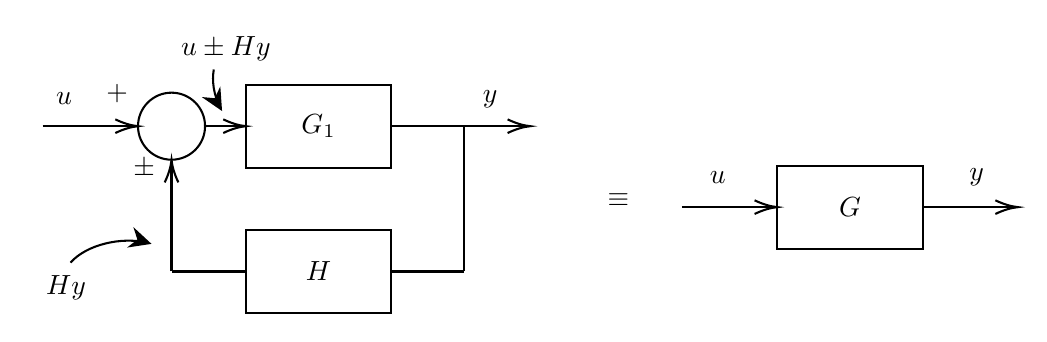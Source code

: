 

\tikzset{every picture/.style={line width=0.75pt}} %set default line width to 0.75pt        

\begin{tikzpicture}[x=0.75pt,y=0.75pt,yscale=-1,xscale=1]
%uncomment if require: \path (0,171.667); %set diagram left start at 0, and has height of 171.667

%Shape: Rectangle [id:dp3240175156841656] 
\draw   (181.5,33.5) -- (251.5,33.5) -- (251.5,73.5) -- (181.5,73.5) -- cycle ;
%Shape: Rectangle [id:dp6608672243845539] 
\draw   (181.5,103.5) -- (251.5,103.5) -- (251.5,143.5) -- (181.5,143.5) -- cycle ;
%Straight Lines [id:da4887381227487937] 
\draw    (83.5,53.5) -- (127.5,53.5) ;
\draw [shift={(129.5,53.5)}, rotate = 180] [color={rgb, 255:red, 0; green, 0; blue, 0 }  ][line width=0.75]    (10.93,-3.29) .. controls (6.95,-1.4) and (3.31,-0.3) .. (0,0) .. controls (3.31,0.3) and (6.95,1.4) .. (10.93,3.29)   ;

%Straight Lines [id:da3576050474057568] 
\draw    (251.8,53.5) -- (316.5,53.5) ;
\draw [shift={(318.5,53.5)}, rotate = 180] [color={rgb, 255:red, 0; green, 0; blue, 0 }  ][line width=0.75]    (10.93,-3.29) .. controls (6.95,-1.4) and (3.31,-0.3) .. (0,0) .. controls (3.31,0.3) and (6.95,1.4) .. (10.93,3.29)   ;

%Straight Lines [id:da5570207424626268] 
\draw    (161.8,53.5) -- (179.5,53.5) ;
\draw [shift={(181.5,53.5)}, rotate = 180] [color={rgb, 255:red, 0; green, 0; blue, 0 }  ][line width=0.75]    (10.93,-3.29) .. controls (6.95,-1.4) and (3.31,-0.3) .. (0,0) .. controls (3.31,0.3) and (6.95,1.4) .. (10.93,3.29)   ;

%Shape: Rectangle [id:dp9512547434168017] 
\draw   (437.5,72.5) -- (507.5,72.5) -- (507.5,112.5) -- (437.5,112.5) -- cycle ;
%Straight Lines [id:da9547629996502616] 
\draw    (507.5,92.5) -- (551.5,92.5) ;
\draw [shift={(553.5,92.5)}, rotate = 180] [color={rgb, 255:red, 0; green, 0; blue, 0 }  ][line width=0.75]    (10.93,-3.29) .. controls (6.95,-1.4) and (3.31,-0.3) .. (0,0) .. controls (3.31,0.3) and (6.95,1.4) .. (10.93,3.29)   ;

%Straight Lines [id:da4329180015438556] 
\draw    (391.5,92.5) -- (435.5,92.5) ;
\draw [shift={(437.5,92.5)}, rotate = 180] [color={rgb, 255:red, 0; green, 0; blue, 0 }  ][line width=0.75]    (10.93,-3.29) .. controls (6.95,-1.4) and (3.31,-0.3) .. (0,0) .. controls (3.31,0.3) and (6.95,1.4) .. (10.93,3.29)   ;

%Flowchart: Connector [id:dp15383669633858665] 
\draw   (129.5,53.5) .. controls (129.5,44.58) and (136.73,37.35) .. (145.65,37.35) .. controls (154.57,37.35) and (161.8,44.58) .. (161.8,53.5) .. controls (161.8,62.42) and (154.57,69.65) .. (145.65,69.65) .. controls (136.73,69.65) and (129.5,62.42) .. (129.5,53.5) -- cycle ;
%Straight Lines [id:da4738477696597776] 
\draw    (145.65,123.5) -- (145.65,71.65) ;
\draw [shift={(145.65,69.65)}, rotate = 450] [color={rgb, 255:red, 0; green, 0; blue, 0 }  ][line width=0.75]    (10.93,-3.29) .. controls (6.95,-1.4) and (3.31,-0.3) .. (0,0) .. controls (3.31,0.3) and (6.95,1.4) .. (10.93,3.29)   ;

%Straight Lines [id:da24258510778213926] 
\draw    (251.5,123.5) -- (286.5,123.5) ;


%Straight Lines [id:da3046422054343556] 
\draw    (145.65,123.5) -- (181.5,123.5) ;


%Straight Lines [id:da9939745193683625] 
\draw    (286.5,123.5) -- (286.5,53.5) ;


%Curve Lines [id:da24015808420977258] 
\draw    (97,119.2) .. controls (104.64,110.6) and (121.4,106.57) .. (134.22,109.7) ;
\draw [shift={(136,110.2)}, rotate = 197.1] [fill={rgb, 255:red, 0; green, 0; blue, 0 }  ][line width=0.75]  [draw opacity=0] (10.72,-5.15) -- (0,0) -- (10.72,5.15) -- (7.12,0) -- cycle    ;

%Curve Lines [id:da6376172389939263] 
\draw    (166,26.2) .. controls (165.08,31.72) and (165.85,38.08) .. (169.1,44.52) ;
\draw [shift={(170,46.2)}, rotate = 240.26] [fill={rgb, 255:red, 0; green, 0; blue, 0 }  ][line width=0.75]  [draw opacity=0] (10.72,-5.15) -- (0,0) -- (10.72,5.15) -- (7.12,0) -- cycle    ;


% Text Node
\draw (216.5,53.5) node   {$G_{1}$};
% Text Node
\draw (216.5,123.5) node   {$H$};
% Text Node
\draw (472.5,92.5) node   {$G$};
% Text Node
\draw (119.5,38) node   {$+$};
% Text Node
\draw (132.5,74) node   {$\pm $};
% Text Node
\draw (361,89) node   {$\equiv $};
% Text Node
\draw (408.84,78.33) node   {$u$};
% Text Node
\draw (533.52,78.33) node   {$y$};
% Text Node
\draw (93.82,40.33) node   {$u$};
% Text Node
\draw (299.18,40.33) node   {$y$};
% Text Node
\draw (94.82,131.33) node   {$Hy$};
% Text Node
\draw (171.82,16.33) node   {$u\pm Hy$};


\end{tikzpicture}